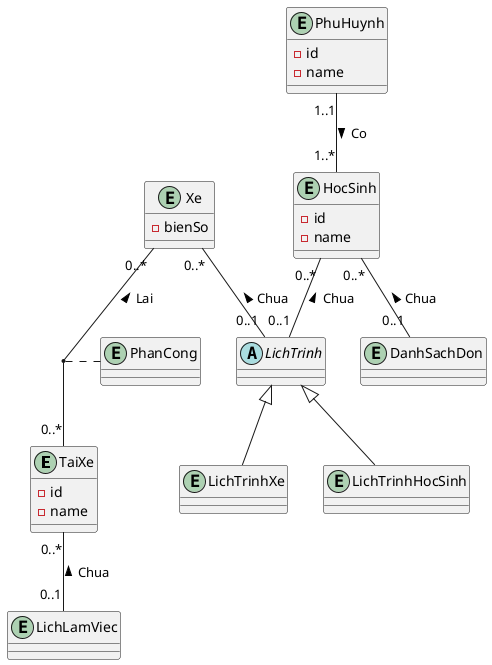 @startuml
' Entity
entity TaiXe {
    - id
    - name
}

entity PhuHuynh {
    - id
    - name
}

entity HocSinh {
    - id
    - name
}

entity LichLamViec {

}

entity DanhSachDon {

}

abstract LichTrinh {

}

entity LichTrinhXe {

}

entity LichTrinhHocSinh {

}

entity Xe {
    - bienSo
}

entity PhanCong {

}

' Association

TaiXe"0..*" -- "0..1"LichLamViec : Chua <

LichTrinh <|-- LichTrinhXe
LichTrinh <|-- LichTrinhHocSinh

HocSinh"0..*" -- "0..1"LichTrinh : Chua <
HocSinh"0..*" -- "0..1"DanhSachDon : Chua <

Xe"0..*" -- "0..1"LichTrinh : Chua <
Xe"0..*" -- "0..*"TaiXe : Lai <
(Xe, TaiXe) . PhanCong

PhuHuynh"1..1" -- "1..*"HocSinh : Co >

@enduml